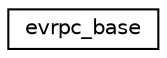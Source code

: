 digraph G
{
  edge [fontname="Helvetica",fontsize="10",labelfontname="Helvetica",labelfontsize="10"];
  node [fontname="Helvetica",fontsize="10",shape=record];
  rankdir="LR";
  Node1 [label="evrpc_base",height=0.2,width=0.4,color="black", fillcolor="white", style="filled",URL="$structevrpc__base.html"];
}
